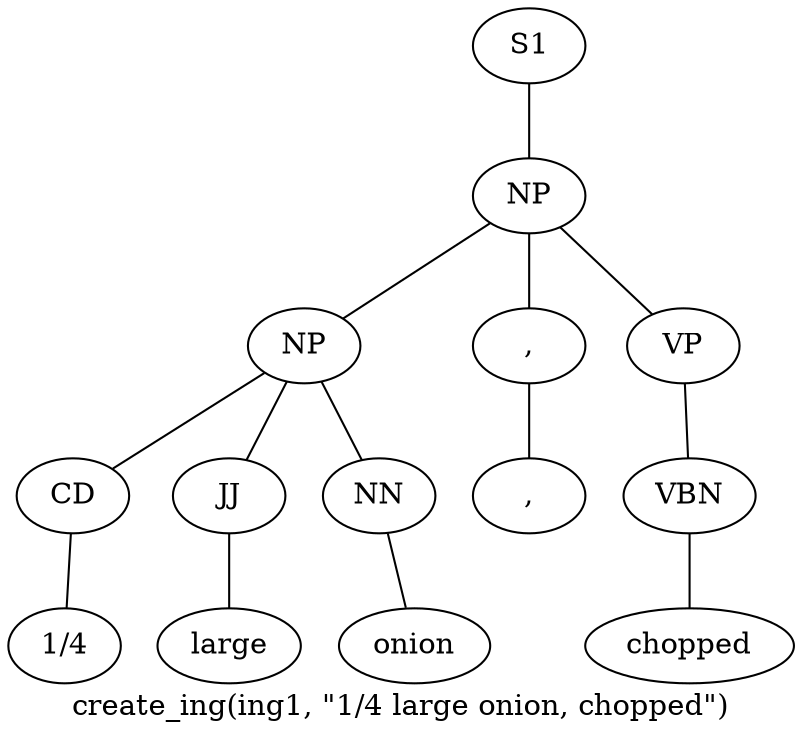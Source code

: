 graph SyntaxGraph {
	label = "create_ing(ing1, \"1/4 large onion, chopped\")";
	Node0 [label="S1"];
	Node1 [label="NP"];
	Node2 [label="NP"];
	Node3 [label="CD"];
	Node4 [label="1/4"];
	Node5 [label="JJ"];
	Node6 [label="large"];
	Node7 [label="NN"];
	Node8 [label="onion"];
	Node9 [label=","];
	Node10 [label=","];
	Node11 [label="VP"];
	Node12 [label="VBN"];
	Node13 [label="chopped"];

	Node0 -- Node1;
	Node1 -- Node2;
	Node1 -- Node9;
	Node1 -- Node11;
	Node2 -- Node3;
	Node2 -- Node5;
	Node2 -- Node7;
	Node3 -- Node4;
	Node5 -- Node6;
	Node7 -- Node8;
	Node9 -- Node10;
	Node11 -- Node12;
	Node12 -- Node13;
}